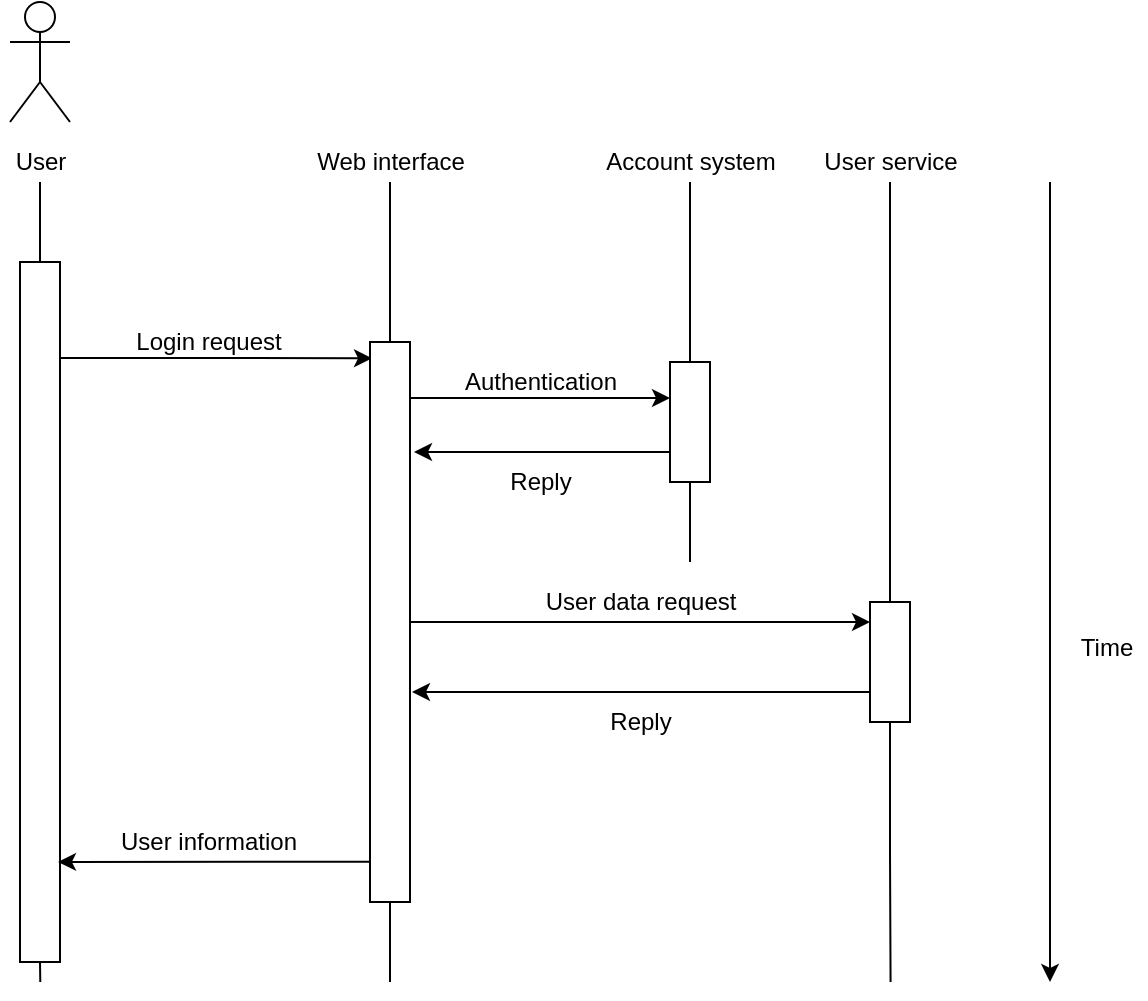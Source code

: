 <mxfile version="12.8.1" type="device" pages="2"><diagram id="lQoGbxeYNVCKlzV9-DLt" name="Page-1"><mxGraphModel dx="1280" dy="676" grid="1" gridSize="10" guides="1" tooltips="1" connect="1" arrows="1" fold="1" page="1" pageScale="1" pageWidth="827" pageHeight="1169" math="0" shadow="0"><root><mxCell id="0"/><mxCell id="1" parent="0"/><mxCell id="JMMuRAUI52Ab4kh5DtSr-8" value="" style="shape=umlActor;verticalLabelPosition=bottom;labelBackgroundColor=#ffffff;verticalAlign=top;html=1;outlineConnect=0;fontColor=#000000;" vertex="1" parent="1"><mxGeometry x="180" y="70" width="30" height="60" as="geometry"/></mxCell><mxCell id="JMMuRAUI52Ab4kh5DtSr-21" style="edgeStyle=orthogonalEdgeStyle;rounded=0;orthogonalLoop=1;jettySize=auto;html=1;entryX=0.05;entryY=0.029;entryDx=0;entryDy=0;entryPerimeter=0;fontColor=#000000;" edge="1" parent="1" source="JMMuRAUI52Ab4kh5DtSr-14" target="JMMuRAUI52Ab4kh5DtSr-16"><mxGeometry relative="1" as="geometry"><Array as="points"><mxPoint x="250" y="248"/><mxPoint x="250" y="248"/></Array></mxGeometry></mxCell><mxCell id="xkk9KeTH9shoo0CTjVBz-8" style="edgeStyle=orthogonalEdgeStyle;rounded=0;orthogonalLoop=1;jettySize=auto;html=1;exitX=0.5;exitY=1;exitDx=0;exitDy=0;endArrow=none;endFill=0;fontColor=#000000;" edge="1" parent="1" source="JMMuRAUI52Ab4kh5DtSr-14"><mxGeometry relative="1" as="geometry"><mxPoint x="195.143" y="560" as="targetPoint"/></mxGeometry></mxCell><mxCell id="JMMuRAUI52Ab4kh5DtSr-14" value="" style="rounded=0;whiteSpace=wrap;html=1;fontColor=#000000;" vertex="1" parent="1"><mxGeometry x="185" y="200" width="20" height="350" as="geometry"/></mxCell><mxCell id="JMMuRAUI52Ab4kh5DtSr-15" value="" style="endArrow=none;html=1;fontColor=#000000;exitX=0.5;exitY=0;exitDx=0;exitDy=0;" edge="1" parent="1" source="JMMuRAUI52Ab4kh5DtSr-14"><mxGeometry width="50" height="50" relative="1" as="geometry"><mxPoint x="194.5" y="200" as="sourcePoint"/><mxPoint x="195" y="160" as="targetPoint"/></mxGeometry></mxCell><mxCell id="JMMuRAUI52Ab4kh5DtSr-28" style="edgeStyle=orthogonalEdgeStyle;rounded=0;orthogonalLoop=1;jettySize=auto;html=1;fontColor=#000000;endArrow=none;endFill=0;" edge="1" parent="1" source="JMMuRAUI52Ab4kh5DtSr-16"><mxGeometry relative="1" as="geometry"><mxPoint x="370" y="160" as="targetPoint"/></mxGeometry></mxCell><mxCell id="JMMuRAUI52Ab4kh5DtSr-40" style="edgeStyle=orthogonalEdgeStyle;rounded=0;orthogonalLoop=1;jettySize=auto;html=1;exitX=1;exitY=0.5;exitDx=0;exitDy=0;endArrow=classic;endFill=1;fontColor=#000000;entryX=0;entryY=0.167;entryDx=0;entryDy=0;entryPerimeter=0;" edge="1" parent="1" source="JMMuRAUI52Ab4kh5DtSr-16" target="JMMuRAUI52Ab4kh5DtSr-25"><mxGeometry relative="1" as="geometry"><mxPoint x="600" y="380" as="targetPoint"/></mxGeometry></mxCell><mxCell id="xkk9KeTH9shoo0CTjVBz-7" style="edgeStyle=orthogonalEdgeStyle;rounded=0;orthogonalLoop=1;jettySize=auto;html=1;endArrow=none;endFill=0;fontColor=#000000;" edge="1" parent="1" source="JMMuRAUI52Ab4kh5DtSr-16"><mxGeometry relative="1" as="geometry"><mxPoint x="370" y="560" as="targetPoint"/></mxGeometry></mxCell><mxCell id="JMMuRAUI52Ab4kh5DtSr-16" value="" style="rounded=0;whiteSpace=wrap;html=1;fontColor=#000000;" vertex="1" parent="1"><mxGeometry x="360" y="240" width="20" height="280" as="geometry"/></mxCell><mxCell id="JMMuRAUI52Ab4kh5DtSr-22" value="" style="endArrow=classic;html=1;fontColor=#000000;exitX=-0.008;exitY=0.928;exitDx=0;exitDy=0;exitPerimeter=0;entryX=0.95;entryY=0.857;entryDx=0;entryDy=0;entryPerimeter=0;" edge="1" parent="1" source="JMMuRAUI52Ab4kh5DtSr-16" target="JMMuRAUI52Ab4kh5DtSr-14"><mxGeometry width="50" height="50" relative="1" as="geometry"><mxPoint x="390" y="410" as="sourcePoint"/><mxPoint x="440" y="360" as="targetPoint"/></mxGeometry></mxCell><mxCell id="JMMuRAUI52Ab4kh5DtSr-23" value="" style="endArrow=classic;html=1;fontColor=#000000;exitX=1;exitY=0.1;exitDx=0;exitDy=0;exitPerimeter=0;" edge="1" parent="1" source="JMMuRAUI52Ab4kh5DtSr-16"><mxGeometry width="50" height="50" relative="1" as="geometry"><mxPoint x="300" y="380" as="sourcePoint"/><mxPoint x="510" y="268" as="targetPoint"/></mxGeometry></mxCell><mxCell id="JMMuRAUI52Ab4kh5DtSr-36" style="edgeStyle=orthogonalEdgeStyle;rounded=0;orthogonalLoop=1;jettySize=auto;html=1;exitX=0;exitY=0.75;exitDx=0;exitDy=0;endArrow=classic;endFill=1;fontColor=#000000;" edge="1" parent="1" source="JMMuRAUI52Ab4kh5DtSr-24"><mxGeometry relative="1" as="geometry"><mxPoint x="382" y="295" as="targetPoint"/></mxGeometry></mxCell><mxCell id="JMMuRAUI52Ab4kh5DtSr-43" style="edgeStyle=orthogonalEdgeStyle;rounded=0;orthogonalLoop=1;jettySize=auto;html=1;endArrow=none;endFill=0;fontColor=#000000;" edge="1" parent="1" source="JMMuRAUI52Ab4kh5DtSr-24"><mxGeometry relative="1" as="geometry"><mxPoint x="520" y="160" as="targetPoint"/></mxGeometry></mxCell><mxCell id="TeIUK3IJXPd1d9gYcjRk-1" style="edgeStyle=orthogonalEdgeStyle;rounded=0;orthogonalLoop=1;jettySize=auto;html=1;exitX=0.5;exitY=1;exitDx=0;exitDy=0;endArrow=none;endFill=0;fontColor=#000000;" edge="1" parent="1" source="JMMuRAUI52Ab4kh5DtSr-24"><mxGeometry relative="1" as="geometry"><mxPoint x="520" y="350" as="targetPoint"/></mxGeometry></mxCell><mxCell id="JMMuRAUI52Ab4kh5DtSr-24" value="" style="rounded=0;whiteSpace=wrap;html=1;fontColor=#000000;" vertex="1" parent="1"><mxGeometry x="510" y="250" width="20" height="60" as="geometry"/></mxCell><mxCell id="JMMuRAUI52Ab4kh5DtSr-27" style="edgeStyle=orthogonalEdgeStyle;rounded=0;orthogonalLoop=1;jettySize=auto;html=1;exitX=0;exitY=0.75;exitDx=0;exitDy=0;fontColor=#000000;entryX=1.05;entryY=0.625;entryDx=0;entryDy=0;entryPerimeter=0;" edge="1" parent="1" source="JMMuRAUI52Ab4kh5DtSr-25" target="JMMuRAUI52Ab4kh5DtSr-16"><mxGeometry relative="1" as="geometry"><mxPoint x="390" y="415" as="targetPoint"/></mxGeometry></mxCell><mxCell id="JMMuRAUI52Ab4kh5DtSr-45" style="edgeStyle=orthogonalEdgeStyle;rounded=0;orthogonalLoop=1;jettySize=auto;html=1;endArrow=none;endFill=0;fontColor=#000000;" edge="1" parent="1" source="JMMuRAUI52Ab4kh5DtSr-25"><mxGeometry relative="1" as="geometry"><mxPoint x="620" y="160" as="targetPoint"/></mxGeometry></mxCell><mxCell id="xkk9KeTH9shoo0CTjVBz-6" style="edgeStyle=orthogonalEdgeStyle;rounded=0;orthogonalLoop=1;jettySize=auto;html=1;exitX=0.5;exitY=1;exitDx=0;exitDy=0;endArrow=none;endFill=0;fontColor=#000000;" edge="1" parent="1" source="JMMuRAUI52Ab4kh5DtSr-25"><mxGeometry relative="1" as="geometry"><mxPoint x="620.286" y="560" as="targetPoint"/></mxGeometry></mxCell><mxCell id="JMMuRAUI52Ab4kh5DtSr-25" value="" style="rounded=0;whiteSpace=wrap;html=1;fontColor=#000000;" vertex="1" parent="1"><mxGeometry x="610" y="370" width="20" height="60" as="geometry"/></mxCell><mxCell id="JMMuRAUI52Ab4kh5DtSr-31" value="User" style="text;html=1;align=center;verticalAlign=middle;resizable=0;points=[];autosize=1;fontColor=#000000;" vertex="1" parent="1"><mxGeometry x="175" y="140" width="40" height="20" as="geometry"/></mxCell><mxCell id="JMMuRAUI52Ab4kh5DtSr-32" value="Web interface" style="text;html=1;align=center;verticalAlign=middle;resizable=0;points=[];autosize=1;fontColor=#000000;" vertex="1" parent="1"><mxGeometry x="325" y="140" width="90" height="20" as="geometry"/></mxCell><mxCell id="JMMuRAUI52Ab4kh5DtSr-33" value="Login request" style="text;html=1;align=center;verticalAlign=middle;resizable=0;points=[];autosize=1;fontColor=#000000;" vertex="1" parent="1"><mxGeometry x="234" y="230" width="90" height="20" as="geometry"/></mxCell><mxCell id="JMMuRAUI52Ab4kh5DtSr-34" value="User information" style="text;html=1;align=center;verticalAlign=middle;resizable=0;points=[];autosize=1;fontColor=#000000;" vertex="1" parent="1"><mxGeometry x="224" y="480" width="110" height="20" as="geometry"/></mxCell><mxCell id="JMMuRAUI52Ab4kh5DtSr-35" value="&lt;div&gt;&lt;span class=&quot;SvKTZc&quot;&gt;&lt;span class=&quot;hrcAhc&quot; lang=&quot;en&quot;&gt;Authenticat&lt;/span&gt;&lt;/span&gt;ion&lt;/div&gt;" style="text;html=1;align=center;verticalAlign=middle;resizable=0;points=[];autosize=1;fontColor=#000000;" vertex="1" parent="1"><mxGeometry x="400" y="250" width="90" height="20" as="geometry"/></mxCell><mxCell id="JMMuRAUI52Ab4kh5DtSr-37" value="Reply" style="text;html=1;align=center;verticalAlign=middle;resizable=0;points=[];autosize=1;fontColor=#000000;" vertex="1" parent="1"><mxGeometry x="420" y="300" width="50" height="20" as="geometry"/></mxCell><mxCell id="JMMuRAUI52Ab4kh5DtSr-41" value="User data request" style="text;html=1;align=center;verticalAlign=middle;resizable=0;points=[];autosize=1;fontColor=#000000;" vertex="1" parent="1"><mxGeometry x="440" y="360" width="110" height="20" as="geometry"/></mxCell><mxCell id="JMMuRAUI52Ab4kh5DtSr-42" value="Reply" style="text;html=1;align=center;verticalAlign=middle;resizable=0;points=[];autosize=1;fontColor=#000000;" vertex="1" parent="1"><mxGeometry x="470" y="420" width="50" height="20" as="geometry"/></mxCell><mxCell id="JMMuRAUI52Ab4kh5DtSr-44" value="Account system" style="text;html=1;align=center;verticalAlign=middle;resizable=0;points=[];autosize=1;fontColor=#000000;" vertex="1" parent="1"><mxGeometry x="470" y="140" width="100" height="20" as="geometry"/></mxCell><mxCell id="JMMuRAUI52Ab4kh5DtSr-46" value="User service" style="text;html=1;align=center;verticalAlign=middle;resizable=0;points=[];autosize=1;fontColor=#000000;" vertex="1" parent="1"><mxGeometry x="580" y="140" width="80" height="20" as="geometry"/></mxCell><mxCell id="xkk9KeTH9shoo0CTjVBz-1" value="" style="endArrow=classic;html=1;fontColor=#000000;" edge="1" parent="1"><mxGeometry width="50" height="50" relative="1" as="geometry"><mxPoint x="700" y="160" as="sourcePoint"/><mxPoint x="700" y="560" as="targetPoint"/></mxGeometry></mxCell><mxCell id="xkk9KeTH9shoo0CTjVBz-9" value="Time" style="text;html=1;align=center;verticalAlign=middle;resizable=0;points=[];autosize=1;fontColor=#000000;" vertex="1" parent="1"><mxGeometry x="708" y="383" width="40" height="20" as="geometry"/></mxCell></root></mxGraphModel></diagram><diagram id="LCfM_iH39MrZB3L-O_mh" name="Page-2"><mxGraphModel dx="1088" dy="575" grid="1" gridSize="10" guides="1" tooltips="1" connect="1" arrows="1" fold="1" page="1" pageScale="1" pageWidth="827" pageHeight="1169" math="0" shadow="0"><root><mxCell id="zO6ykhX8zlgfIPyz_qMf-0"/><mxCell id="zO6ykhX8zlgfIPyz_qMf-1" parent="zO6ykhX8zlgfIPyz_qMf-0"/><mxCell id="JcWOat6-3Wlu_89qv6Jx-0" style="edgeStyle=orthogonalEdgeStyle;rounded=0;orthogonalLoop=1;jettySize=auto;html=1;exitX=0.5;exitY=0;exitDx=0;exitDy=0;endArrow=none;endFill=0;fontColor=#000000;" edge="1" parent="zO6ykhX8zlgfIPyz_qMf-1" source="zO6ykhX8zlgfIPyz_qMf-2"><mxGeometry relative="1" as="geometry"><mxPoint x="190" y="130" as="targetPoint"/></mxGeometry></mxCell><mxCell id="JcWOat6-3Wlu_89qv6Jx-1" style="edgeStyle=orthogonalEdgeStyle;rounded=0;orthogonalLoop=1;jettySize=auto;html=1;exitX=0.5;exitY=1;exitDx=0;exitDy=0;endArrow=none;endFill=0;fontColor=#000000;" edge="1" parent="zO6ykhX8zlgfIPyz_qMf-1" source="zO6ykhX8zlgfIPyz_qMf-2"><mxGeometry relative="1" as="geometry"><mxPoint x="190.2" y="530" as="targetPoint"/></mxGeometry></mxCell><mxCell id="zO6ykhX8zlgfIPyz_qMf-2" value="" style="rounded=0;whiteSpace=wrap;html=1;fontColor=#000000;" vertex="1" parent="zO6ykhX8zlgfIPyz_qMf-1"><mxGeometry x="180" y="160" width="20" height="340" as="geometry"/></mxCell><mxCell id="JcWOat6-3Wlu_89qv6Jx-3" value="User" style="shape=umlActor;verticalLabelPosition=bottom;labelBackgroundColor=#ffffff;verticalAlign=top;html=1;outlineConnect=0;fontColor=#000000;" vertex="1" parent="zO6ykhX8zlgfIPyz_qMf-1"><mxGeometry x="175" y="50" width="30" height="60" as="geometry"/></mxCell><mxCell id="JcWOat6-3Wlu_89qv6Jx-16" style="edgeStyle=orthogonalEdgeStyle;rounded=0;orthogonalLoop=1;jettySize=auto;html=1;endArrow=none;endFill=0;fontColor=#000000;" edge="1" parent="zO6ykhX8zlgfIPyz_qMf-1" source="JcWOat6-3Wlu_89qv6Jx-4"><mxGeometry relative="1" as="geometry"><mxPoint x="330" y="130" as="targetPoint"/></mxGeometry></mxCell><mxCell id="JcWOat6-3Wlu_89qv6Jx-17" style="edgeStyle=orthogonalEdgeStyle;rounded=0;orthogonalLoop=1;jettySize=auto;html=1;endArrow=none;endFill=0;fontColor=#000000;" edge="1" parent="zO6ykhX8zlgfIPyz_qMf-1" source="JcWOat6-3Wlu_89qv6Jx-4"><mxGeometry relative="1" as="geometry"><mxPoint x="330" y="530.0" as="targetPoint"/></mxGeometry></mxCell><mxCell id="JcWOat6-3Wlu_89qv6Jx-4" value="" style="rounded=0;whiteSpace=wrap;html=1;fontColor=#000000;" vertex="1" parent="zO6ykhX8zlgfIPyz_qMf-1"><mxGeometry x="320" y="170" width="20" height="320" as="geometry"/></mxCell><mxCell id="AQCRgRJwbBuueXzxMn2m-0" style="edgeStyle=orthogonalEdgeStyle;rounded=0;orthogonalLoop=1;jettySize=auto;html=1;exitX=0.5;exitY=1;exitDx=0;exitDy=0;endArrow=none;endFill=0;fontColor=#000000;" edge="1" parent="zO6ykhX8zlgfIPyz_qMf-1" source="JcWOat6-3Wlu_89qv6Jx-5"><mxGeometry relative="1" as="geometry"><mxPoint x="470" y="420.0" as="targetPoint"/></mxGeometry></mxCell><mxCell id="AQCRgRJwbBuueXzxMn2m-1" style="edgeStyle=orthogonalEdgeStyle;rounded=0;orthogonalLoop=1;jettySize=auto;html=1;exitX=0.5;exitY=0;exitDx=0;exitDy=0;endArrow=none;endFill=0;fontColor=#000000;" edge="1" parent="zO6ykhX8zlgfIPyz_qMf-1" source="JcWOat6-3Wlu_89qv6Jx-5"><mxGeometry relative="1" as="geometry"><mxPoint x="470" y="130" as="targetPoint"/></mxGeometry></mxCell><mxCell id="JcWOat6-3Wlu_89qv6Jx-5" value="" style="rounded=0;whiteSpace=wrap;html=1;fontColor=#000000;" vertex="1" parent="zO6ykhX8zlgfIPyz_qMf-1"><mxGeometry x="460" y="330" width="20" height="70" as="geometry"/></mxCell><mxCell id="AQCRgRJwbBuueXzxMn2m-2" style="edgeStyle=orthogonalEdgeStyle;rounded=0;orthogonalLoop=1;jettySize=auto;html=1;exitX=0.5;exitY=0;exitDx=0;exitDy=0;endArrow=none;endFill=0;fontColor=#000000;" edge="1" parent="zO6ykhX8zlgfIPyz_qMf-1" source="JcWOat6-3Wlu_89qv6Jx-6"><mxGeometry relative="1" as="geometry"><mxPoint x="610" y="130" as="targetPoint"/></mxGeometry></mxCell><mxCell id="AQCRgRJwbBuueXzxMn2m-4" style="edgeStyle=orthogonalEdgeStyle;rounded=0;orthogonalLoop=1;jettySize=auto;html=1;exitX=0.5;exitY=1;exitDx=0;exitDy=0;endArrow=none;endFill=0;fontColor=#000000;" edge="1" parent="zO6ykhX8zlgfIPyz_qMf-1" source="JcWOat6-3Wlu_89qv6Jx-6"><mxGeometry relative="1" as="geometry"><mxPoint x="610" y="520" as="targetPoint"/></mxGeometry></mxCell><mxCell id="JcWOat6-3Wlu_89qv6Jx-6" value="" style="rounded=0;whiteSpace=wrap;html=1;fontColor=#000000;" vertex="1" parent="zO6ykhX8zlgfIPyz_qMf-1"><mxGeometry x="600" y="420" width="20" height="60" as="geometry"/></mxCell><mxCell id="JcWOat6-3Wlu_89qv6Jx-8" value="" style="endArrow=classic;html=1;fontColor=#000000;exitX=1;exitY=0.059;exitDx=0;exitDy=0;exitPerimeter=0;entryX=-0.103;entryY=0.029;entryDx=0;entryDy=0;entryPerimeter=0;" edge="1" parent="zO6ykhX8zlgfIPyz_qMf-1" source="zO6ykhX8zlgfIPyz_qMf-2" target="JcWOat6-3Wlu_89qv6Jx-4"><mxGeometry width="50" height="50" relative="1" as="geometry"><mxPoint x="190" y="250" as="sourcePoint"/><mxPoint x="300" y="160" as="targetPoint"/></mxGeometry></mxCell><mxCell id="JcWOat6-3Wlu_89qv6Jx-9" value="" style="endArrow=classic;html=1;fontColor=#000000;exitX=-0.01;exitY=0.975;exitDx=0;exitDy=0;exitPerimeter=0;entryX=1;entryY=0.947;entryDx=0;entryDy=0;entryPerimeter=0;" edge="1" parent="zO6ykhX8zlgfIPyz_qMf-1" source="JcWOat6-3Wlu_89qv6Jx-4" target="zO6ykhX8zlgfIPyz_qMf-2"><mxGeometry width="50" height="50" relative="1" as="geometry"><mxPoint x="220" y="500" as="sourcePoint"/><mxPoint x="270" y="450" as="targetPoint"/></mxGeometry></mxCell><mxCell id="JcWOat6-3Wlu_89qv6Jx-10" value="" style="endArrow=classic;html=1;fontColor=#000000;entryX=1.024;entryY=0.345;entryDx=0;entryDy=0;entryPerimeter=0;rounded=0;" edge="1" parent="zO6ykhX8zlgfIPyz_qMf-1" target="JcWOat6-3Wlu_89qv6Jx-4"><mxGeometry width="50" height="50" relative="1" as="geometry"><mxPoint x="340" y="204" as="sourcePoint"/><mxPoint x="510" y="350" as="targetPoint"/><Array as="points"><mxPoint x="400" y="204"/><mxPoint x="400" y="280"/></Array></mxGeometry></mxCell><mxCell id="JcWOat6-3Wlu_89qv6Jx-11" value="" style="endArrow=classic;html=1;fontColor=#000000;exitX=1.005;exitY=0.531;exitDx=0;exitDy=0;exitPerimeter=0;entryX=0;entryY=0.143;entryDx=0;entryDy=0;entryPerimeter=0;" edge="1" parent="zO6ykhX8zlgfIPyz_qMf-1" source="JcWOat6-3Wlu_89qv6Jx-4" target="JcWOat6-3Wlu_89qv6Jx-5"><mxGeometry width="50" height="50" relative="1" as="geometry"><mxPoint x="420" y="370" as="sourcePoint"/><mxPoint x="440" y="340" as="targetPoint"/></mxGeometry></mxCell><mxCell id="JcWOat6-3Wlu_89qv6Jx-12" value="" style="endArrow=classic;html=1;fontColor=#000000;exitX=0;exitY=0.857;exitDx=0;exitDy=0;exitPerimeter=0;entryX=1;entryY=0.687;entryDx=0;entryDy=0;entryPerimeter=0;" edge="1" parent="zO6ykhX8zlgfIPyz_qMf-1" source="JcWOat6-3Wlu_89qv6Jx-5" target="JcWOat6-3Wlu_89qv6Jx-4"><mxGeometry width="50" height="50" relative="1" as="geometry"><mxPoint x="370" y="360" as="sourcePoint"/><mxPoint x="350" y="380" as="targetPoint"/></mxGeometry></mxCell><mxCell id="JcWOat6-3Wlu_89qv6Jx-13" value="" style="endArrow=classic;html=1;fontColor=#000000;entryX=0.017;entryY=0.161;entryDx=0;entryDy=0;entryPerimeter=0;exitX=1.033;exitY=0.816;exitDx=0;exitDy=0;exitPerimeter=0;" edge="1" parent="zO6ykhX8zlgfIPyz_qMf-1" source="JcWOat6-3Wlu_89qv6Jx-4" target="JcWOat6-3Wlu_89qv6Jx-6"><mxGeometry width="50" height="50" relative="1" as="geometry"><mxPoint x="350" y="431" as="sourcePoint"/><mxPoint x="390" y="300" as="targetPoint"/></mxGeometry></mxCell><mxCell id="JcWOat6-3Wlu_89qv6Jx-14" value="" style="endArrow=classic;html=1;fontColor=#000000;exitX=0;exitY=0.833;exitDx=0;exitDy=0;exitPerimeter=0;entryX=1.023;entryY=0.942;entryDx=0;entryDy=0;entryPerimeter=0;" edge="1" parent="zO6ykhX8zlgfIPyz_qMf-1" source="JcWOat6-3Wlu_89qv6Jx-6" target="JcWOat6-3Wlu_89qv6Jx-4"><mxGeometry width="50" height="50" relative="1" as="geometry"><mxPoint x="420" y="450" as="sourcePoint"/><mxPoint x="470" y="400" as="targetPoint"/></mxGeometry></mxCell><mxCell id="AQCRgRJwbBuueXzxMn2m-5" value="Forum" style="text;html=1;align=center;verticalAlign=middle;resizable=0;points=[];autosize=1;fontColor=#000000;" vertex="1" parent="zO6ykhX8zlgfIPyz_qMf-1"><mxGeometry x="305" y="110" width="50" height="20" as="geometry"/></mxCell><mxCell id="AQCRgRJwbBuueXzxMn2m-6" value="Post database" style="text;html=1;align=center;verticalAlign=middle;resizable=0;points=[];autosize=1;fontColor=#000000;" vertex="1" parent="zO6ykhX8zlgfIPyz_qMf-1"><mxGeometry x="420" y="110" width="100" height="20" as="geometry"/></mxCell><mxCell id="AQCRgRJwbBuueXzxMn2m-7" value="Code database" style="text;html=1;align=center;verticalAlign=middle;resizable=0;points=[];autosize=1;fontColor=#000000;" vertex="1" parent="zO6ykhX8zlgfIPyz_qMf-1"><mxGeometry x="560" y="110" width="100" height="20" as="geometry"/></mxCell><mxCell id="AQCRgRJwbBuueXzxMn2m-8" value="Leave a comment" style="text;html=1;align=center;verticalAlign=middle;resizable=0;points=[];autosize=1;fontColor=#000000;" vertex="1" parent="zO6ykhX8zlgfIPyz_qMf-1"><mxGeometry x="200" y="160" width="110" height="20" as="geometry"/></mxCell><mxCell id="AQCRgRJwbBuueXzxMn2m-9" value="Display comment" style="text;html=1;align=center;verticalAlign=middle;resizable=0;points=[];autosize=1;fontColor=#000000;" vertex="1" parent="zO6ykhX8zlgfIPyz_qMf-1"><mxGeometry x="205" y="460" width="110" height="20" as="geometry"/></mxCell><mxCell id="AQCRgRJwbBuueXzxMn2m-12" value="Reply" style="text;html=1;align=center;verticalAlign=middle;resizable=0;points=[];autosize=1;fontColor=#000000;" vertex="1" parent="zO6ykhX8zlgfIPyz_qMf-1"><mxGeometry x="445" y="470" width="50" height="20" as="geometry"/></mxCell><mxCell id="AQCRgRJwbBuueXzxMn2m-13" value="&lt;div&gt;Retrieve &lt;br&gt;&lt;/div&gt;&lt;div&gt;user information&lt;/div&gt;" style="text;html=1;align=center;verticalAlign=middle;resizable=0;points=[];autosize=1;fontColor=#000000;" vertex="1" parent="zO6ykhX8zlgfIPyz_qMf-1"><mxGeometry x="340" y="170" width="110" height="30" as="geometry"/></mxCell><mxCell id="AQCRgRJwbBuueXzxMn2m-16" value="Add / edit a post" style="text;html=1;align=center;verticalAlign=middle;resizable=0;points=[];autosize=1;fontColor=#000000;" vertex="1" parent="zO6ykhX8zlgfIPyz_qMf-1"><mxGeometry x="350" y="320" width="100" height="20" as="geometry"/></mxCell><mxCell id="AQCRgRJwbBuueXzxMn2m-17" value="Reply" style="text;html=1;align=center;verticalAlign=middle;resizable=0;points=[];autosize=1;fontColor=#000000;" vertex="1" parent="zO6ykhX8zlgfIPyz_qMf-1"><mxGeometry x="375" y="370" width="50" height="20" as="geometry"/></mxCell><mxCell id="AQCRgRJwbBuueXzxMn2m-18" value="&lt;div&gt;Add relation &lt;br&gt;&lt;/div&gt;&lt;div&gt;to the code&lt;/div&gt;" style="text;html=1;align=center;verticalAlign=middle;resizable=0;points=[];autosize=1;fontColor=#000000;" vertex="1" parent="zO6ykhX8zlgfIPyz_qMf-1"><mxGeometry x="500" y="400" width="80" height="30" as="geometry"/></mxCell><mxCell id="URXyfTCP-DHJ4KgZqKWf-0" value="" style="endArrow=classic;html=1;fontColor=#000000;" edge="1" parent="zO6ykhX8zlgfIPyz_qMf-1"><mxGeometry width="50" height="50" relative="1" as="geometry"><mxPoint x="710" y="130" as="sourcePoint"/><mxPoint x="710" y="520" as="targetPoint"/></mxGeometry></mxCell><mxCell id="URXyfTCP-DHJ4KgZqKWf-1" value="Time" style="text;html=1;align=center;verticalAlign=middle;resizable=0;points=[];autosize=1;fontColor=#000000;" vertex="1" parent="zO6ykhX8zlgfIPyz_qMf-1"><mxGeometry x="710" y="330" width="40" height="20" as="geometry"/></mxCell></root></mxGraphModel></diagram></mxfile>